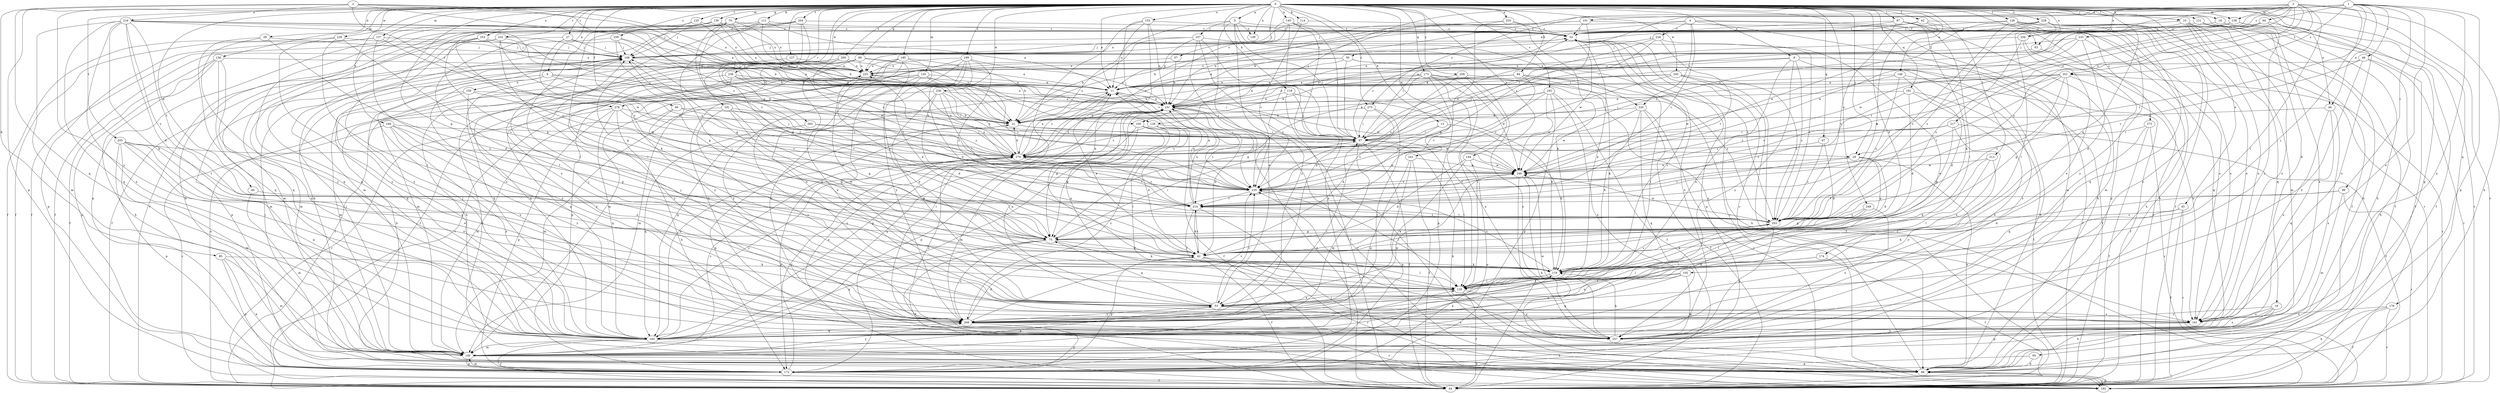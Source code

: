 strict digraph  {
0;
1;
2;
3;
4;
5;
8;
9;
10;
11;
13;
16;
18;
21;
27;
29;
32;
39;
40;
42;
45;
46;
48;
50;
53;
57;
60;
62;
63;
64;
65;
67;
69;
70;
75;
84;
85;
86;
87;
94;
96;
97;
100;
101;
105;
107;
108;
111;
114;
118;
119;
121;
125;
126;
127;
128;
129;
130;
135;
136;
137;
138;
140;
144;
145;
146;
149;
150;
151;
153;
161;
172;
173;
174;
176;
181;
183;
185;
191;
192;
193;
199;
200;
201;
203;
204;
205;
213;
214;
216;
217;
220;
225;
228;
232;
233;
234;
235;
236;
238;
239;
241;
245;
246;
248;
249;
253;
255;
256;
257;
258;
259;
263;
268;
273;
275;
278;
279;
0 -> 5  [label=a];
0 -> 8  [label=a];
0 -> 9  [label=a];
0 -> 10  [label=a];
0 -> 11  [label=a];
0 -> 13  [label=b];
0 -> 16  [label=b];
0 -> 18  [label=b];
0 -> 27  [label=c];
0 -> 29  [label=c];
0 -> 39  [label=d];
0 -> 40  [label=d];
0 -> 42  [label=d];
0 -> 45  [label=e];
0 -> 46  [label=e];
0 -> 57  [label=f];
0 -> 60  [label=f];
0 -> 62  [label=f];
0 -> 65  [label=g];
0 -> 67  [label=g];
0 -> 69  [label=g];
0 -> 70  [label=g];
0 -> 75  [label=g];
0 -> 84  [label=h];
0 -> 87  [label=i];
0 -> 111  [label=k];
0 -> 114  [label=k];
0 -> 118  [label=k];
0 -> 121  [label=l];
0 -> 125  [label=l];
0 -> 126  [label=l];
0 -> 127  [label=l];
0 -> 130  [label=m];
0 -> 135  [label=m];
0 -> 136  [label=m];
0 -> 137  [label=m];
0 -> 138  [label=m];
0 -> 144  [label=n];
0 -> 145  [label=n];
0 -> 146  [label=n];
0 -> 149  [label=n];
0 -> 153  [label=o];
0 -> 172  [label=p];
0 -> 173  [label=q];
0 -> 174  [label=q];
0 -> 176  [label=q];
0 -> 181  [label=q];
0 -> 185  [label=r];
0 -> 191  [label=r];
0 -> 192  [label=r];
0 -> 193  [label=s];
0 -> 199  [label=s];
0 -> 200  [label=s];
0 -> 204  [label=t];
0 -> 205  [label=t];
0 -> 213  [label=t];
0 -> 228  [label=v];
0 -> 232  [label=v];
0 -> 236  [label=w];
0 -> 238  [label=w];
0 -> 239  [label=w];
0 -> 241  [label=w];
0 -> 245  [label=w];
0 -> 248  [label=x];
0 -> 249  [label=x];
0 -> 253  [label=x];
0 -> 255  [label=x];
0 -> 256  [label=x];
0 -> 258  [label=y];
0 -> 259  [label=y];
0 -> 263  [label=y];
0 -> 268  [label=y];
0 -> 273  [label=z];
0 -> 275  [label=z];
1 -> 21  [label=b];
1 -> 46  [label=e];
1 -> 48  [label=e];
1 -> 94  [label=i];
1 -> 96  [label=i];
1 -> 100  [label=j];
1 -> 128  [label=l];
1 -> 161  [label=o];
1 -> 172  [label=p];
1 -> 201  [label=s];
1 -> 214  [label=t];
1 -> 256  [label=x];
1 -> 257  [label=x];
1 -> 275  [label=z];
2 -> 11  [label=a];
2 -> 29  [label=c];
2 -> 85  [label=h];
2 -> 100  [label=j];
2 -> 128  [label=l];
2 -> 183  [label=q];
2 -> 216  [label=u];
2 -> 278  [label=z];
3 -> 29  [label=c];
3 -> 63  [label=f];
3 -> 86  [label=h];
3 -> 97  [label=i];
3 -> 101  [label=j];
3 -> 105  [label=j];
3 -> 129  [label=l];
3 -> 138  [label=m];
3 -> 201  [label=s];
3 -> 203  [label=s];
3 -> 217  [label=u];
3 -> 233  [label=v];
4 -> 50  [label=e];
4 -> 63  [label=f];
4 -> 86  [label=h];
4 -> 140  [label=m];
4 -> 220  [label=u];
4 -> 234  [label=v];
4 -> 235  [label=v];
4 -> 278  [label=z];
5 -> 32  [label=c];
5 -> 53  [label=e];
5 -> 97  [label=i];
5 -> 107  [label=j];
5 -> 149  [label=n];
5 -> 220  [label=u];
5 -> 268  [label=y];
5 -> 279  [label=z];
8 -> 11  [label=a];
8 -> 53  [label=e];
8 -> 64  [label=f];
8 -> 86  [label=h];
8 -> 203  [label=s];
8 -> 225  [label=u];
8 -> 268  [label=y];
9 -> 21  [label=b];
9 -> 140  [label=m];
9 -> 150  [label=n];
9 -> 151  [label=n];
9 -> 268  [label=y];
9 -> 279  [label=z];
10 -> 32  [label=c];
10 -> 64  [label=f];
10 -> 140  [label=m];
10 -> 161  [label=o];
10 -> 183  [label=q];
10 -> 246  [label=w];
11 -> 151  [label=n];
11 -> 183  [label=q];
11 -> 246  [label=w];
11 -> 279  [label=z];
13 -> 97  [label=i];
13 -> 119  [label=k];
13 -> 235  [label=v];
16 -> 86  [label=h];
16 -> 161  [label=o];
16 -> 172  [label=p];
16 -> 257  [label=x];
16 -> 268  [label=y];
18 -> 32  [label=c];
18 -> 64  [label=f];
18 -> 86  [label=h];
18 -> 257  [label=x];
21 -> 97  [label=i];
21 -> 172  [label=p];
21 -> 246  [label=w];
27 -> 21  [label=b];
27 -> 108  [label=j];
27 -> 129  [label=l];
27 -> 246  [label=w];
29 -> 42  [label=d];
29 -> 75  [label=g];
29 -> 86  [label=h];
29 -> 214  [label=t];
29 -> 246  [label=w];
32 -> 108  [label=j];
32 -> 119  [label=k];
32 -> 172  [label=p];
32 -> 192  [label=r];
32 -> 203  [label=s];
32 -> 246  [label=w];
32 -> 257  [label=x];
39 -> 42  [label=d];
39 -> 108  [label=j];
39 -> 183  [label=q];
39 -> 268  [label=y];
40 -> 140  [label=m];
40 -> 214  [label=t];
42 -> 11  [label=a];
42 -> 64  [label=f];
42 -> 119  [label=k];
42 -> 129  [label=l];
42 -> 151  [label=n];
42 -> 172  [label=p];
42 -> 192  [label=r];
42 -> 214  [label=t];
42 -> 225  [label=u];
45 -> 64  [label=f];
45 -> 119  [label=k];
45 -> 192  [label=r];
45 -> 203  [label=s];
46 -> 21  [label=b];
46 -> 161  [label=o];
46 -> 183  [label=q];
46 -> 257  [label=x];
48 -> 86  [label=h];
48 -> 192  [label=r];
48 -> 225  [label=u];
48 -> 235  [label=v];
48 -> 268  [label=y];
50 -> 11  [label=a];
50 -> 64  [label=f];
50 -> 97  [label=i];
50 -> 151  [label=n];
50 -> 225  [label=u];
50 -> 257  [label=x];
53 -> 75  [label=g];
53 -> 108  [label=j];
53 -> 151  [label=n];
53 -> 161  [label=o];
53 -> 235  [label=v];
53 -> 257  [label=x];
53 -> 268  [label=y];
57 -> 151  [label=n];
57 -> 225  [label=u];
60 -> 21  [label=b];
60 -> 42  [label=d];
60 -> 140  [label=m];
60 -> 279  [label=z];
62 -> 32  [label=c];
62 -> 161  [label=o];
62 -> 172  [label=p];
62 -> 203  [label=s];
62 -> 225  [label=u];
63 -> 86  [label=h];
63 -> 97  [label=i];
64 -> 11  [label=a];
64 -> 151  [label=n];
64 -> 225  [label=u];
65 -> 86  [label=h];
65 -> 172  [label=p];
67 -> 42  [label=d];
67 -> 203  [label=s];
67 -> 279  [label=z];
69 -> 11  [label=a];
69 -> 42  [label=d];
69 -> 53  [label=e];
69 -> 86  [label=h];
69 -> 140  [label=m];
69 -> 225  [label=u];
69 -> 268  [label=y];
70 -> 32  [label=c];
70 -> 86  [label=h];
70 -> 129  [label=l];
70 -> 151  [label=n];
70 -> 183  [label=q];
70 -> 225  [label=u];
70 -> 235  [label=v];
70 -> 279  [label=z];
75 -> 42  [label=d];
75 -> 64  [label=f];
75 -> 97  [label=i];
75 -> 108  [label=j];
75 -> 119  [label=k];
75 -> 183  [label=q];
75 -> 268  [label=y];
84 -> 11  [label=a];
84 -> 21  [label=b];
84 -> 86  [label=h];
84 -> 119  [label=k];
84 -> 129  [label=l];
84 -> 151  [label=n];
84 -> 214  [label=t];
85 -> 86  [label=h];
85 -> 119  [label=k];
85 -> 140  [label=m];
85 -> 172  [label=p];
86 -> 32  [label=c];
86 -> 108  [label=j];
86 -> 192  [label=r];
87 -> 32  [label=c];
87 -> 119  [label=k];
87 -> 129  [label=l];
87 -> 140  [label=m];
87 -> 151  [label=n];
87 -> 203  [label=s];
94 -> 32  [label=c];
94 -> 97  [label=i];
94 -> 151  [label=n];
94 -> 161  [label=o];
94 -> 268  [label=y];
96 -> 42  [label=d];
96 -> 140  [label=m];
96 -> 192  [label=r];
96 -> 214  [label=t];
97 -> 32  [label=c];
97 -> 64  [label=f];
97 -> 86  [label=h];
97 -> 129  [label=l];
97 -> 140  [label=m];
97 -> 279  [label=z];
100 -> 75  [label=g];
100 -> 97  [label=i];
100 -> 140  [label=m];
100 -> 183  [label=q];
100 -> 246  [label=w];
101 -> 21  [label=b];
101 -> 32  [label=c];
101 -> 108  [label=j];
101 -> 161  [label=o];
101 -> 279  [label=z];
105 -> 53  [label=e];
105 -> 129  [label=l];
105 -> 140  [label=m];
105 -> 183  [label=q];
105 -> 268  [label=y];
107 -> 11  [label=a];
107 -> 21  [label=b];
107 -> 97  [label=i];
107 -> 108  [label=j];
107 -> 192  [label=r];
107 -> 203  [label=s];
107 -> 235  [label=v];
108 -> 32  [label=c];
108 -> 64  [label=f];
108 -> 140  [label=m];
108 -> 183  [label=q];
108 -> 214  [label=t];
108 -> 225  [label=u];
111 -> 11  [label=a];
111 -> 21  [label=b];
111 -> 32  [label=c];
111 -> 75  [label=g];
111 -> 119  [label=k];
111 -> 183  [label=q];
114 -> 32  [label=c];
114 -> 108  [label=j];
114 -> 235  [label=v];
118 -> 64  [label=f];
118 -> 97  [label=i];
118 -> 119  [label=k];
118 -> 151  [label=n];
119 -> 129  [label=l];
119 -> 203  [label=s];
119 -> 235  [label=v];
121 -> 32  [label=c];
121 -> 64  [label=f];
121 -> 86  [label=h];
121 -> 161  [label=o];
125 -> 32  [label=c];
125 -> 75  [label=g];
125 -> 108  [label=j];
125 -> 225  [label=u];
126 -> 32  [label=c];
126 -> 86  [label=h];
126 -> 161  [label=o];
126 -> 183  [label=q];
126 -> 203  [label=s];
126 -> 246  [label=w];
126 -> 268  [label=y];
127 -> 183  [label=q];
127 -> 225  [label=u];
128 -> 42  [label=d];
128 -> 64  [label=f];
128 -> 97  [label=i];
128 -> 129  [label=l];
128 -> 268  [label=y];
128 -> 279  [label=z];
129 -> 32  [label=c];
129 -> 53  [label=e];
129 -> 64  [label=f];
129 -> 151  [label=n];
129 -> 257  [label=x];
130 -> 11  [label=a];
130 -> 32  [label=c];
130 -> 108  [label=j];
130 -> 129  [label=l];
130 -> 172  [label=p];
130 -> 225  [label=u];
135 -> 11  [label=a];
135 -> 53  [label=e];
135 -> 64  [label=f];
135 -> 97  [label=i];
135 -> 192  [label=r];
135 -> 235  [label=v];
135 -> 268  [label=y];
136 -> 64  [label=f];
136 -> 86  [label=h];
136 -> 140  [label=m];
136 -> 172  [label=p];
136 -> 183  [label=q];
136 -> 225  [label=u];
137 -> 64  [label=f];
137 -> 108  [label=j];
137 -> 161  [label=o];
137 -> 172  [label=p];
137 -> 235  [label=v];
138 -> 32  [label=c];
138 -> 64  [label=f];
138 -> 97  [label=i];
138 -> 192  [label=r];
138 -> 214  [label=t];
140 -> 53  [label=e];
140 -> 86  [label=h];
140 -> 108  [label=j];
140 -> 172  [label=p];
140 -> 268  [label=y];
140 -> 279  [label=z];
144 -> 42  [label=d];
144 -> 53  [label=e];
144 -> 172  [label=p];
144 -> 246  [label=w];
145 -> 32  [label=c];
145 -> 53  [label=e];
145 -> 97  [label=i];
145 -> 172  [label=p];
145 -> 225  [label=u];
145 -> 279  [label=z];
146 -> 11  [label=a];
146 -> 42  [label=d];
146 -> 64  [label=f];
146 -> 203  [label=s];
146 -> 246  [label=w];
150 -> 151  [label=n];
150 -> 183  [label=q];
150 -> 246  [label=w];
150 -> 257  [label=x];
150 -> 268  [label=y];
151 -> 21  [label=b];
151 -> 75  [label=g];
151 -> 172  [label=p];
151 -> 183  [label=q];
151 -> 192  [label=r];
151 -> 214  [label=t];
151 -> 235  [label=v];
151 -> 268  [label=y];
153 -> 11  [label=a];
153 -> 32  [label=c];
153 -> 119  [label=k];
153 -> 151  [label=n];
153 -> 192  [label=r];
153 -> 235  [label=v];
161 -> 108  [label=j];
161 -> 257  [label=x];
172 -> 64  [label=f];
172 -> 140  [label=m];
172 -> 279  [label=z];
173 -> 11  [label=a];
173 -> 75  [label=g];
173 -> 129  [label=l];
173 -> 172  [label=p];
173 -> 203  [label=s];
173 -> 235  [label=v];
173 -> 246  [label=w];
173 -> 257  [label=x];
174 -> 64  [label=f];
174 -> 119  [label=k];
174 -> 129  [label=l];
176 -> 64  [label=f];
176 -> 86  [label=h];
176 -> 161  [label=o];
176 -> 192  [label=r];
181 -> 42  [label=d];
181 -> 64  [label=f];
181 -> 151  [label=n];
181 -> 235  [label=v];
181 -> 257  [label=x];
183 -> 21  [label=b];
183 -> 64  [label=f];
183 -> 86  [label=h];
183 -> 108  [label=j];
183 -> 119  [label=k];
183 -> 129  [label=l];
183 -> 140  [label=m];
183 -> 279  [label=z];
185 -> 21  [label=b];
185 -> 53  [label=e];
185 -> 64  [label=f];
185 -> 172  [label=p];
185 -> 225  [label=u];
185 -> 257  [label=x];
191 -> 21  [label=b];
191 -> 42  [label=d];
191 -> 75  [label=g];
191 -> 140  [label=m];
191 -> 161  [label=o];
191 -> 235  [label=v];
192 -> 86  [label=h];
193 -> 21  [label=b];
193 -> 64  [label=f];
193 -> 151  [label=n];
193 -> 172  [label=p];
193 -> 235  [label=v];
193 -> 246  [label=w];
193 -> 257  [label=x];
199 -> 42  [label=d];
199 -> 53  [label=e];
199 -> 140  [label=m];
199 -> 151  [label=n];
199 -> 203  [label=s];
199 -> 225  [label=u];
199 -> 257  [label=x];
199 -> 268  [label=y];
200 -> 151  [label=n];
200 -> 172  [label=p];
200 -> 183  [label=q];
200 -> 225  [label=u];
200 -> 246  [label=w];
200 -> 279  [label=z];
201 -> 11  [label=a];
201 -> 21  [label=b];
201 -> 75  [label=g];
201 -> 97  [label=i];
201 -> 161  [label=o];
201 -> 192  [label=r];
201 -> 203  [label=s];
201 -> 214  [label=t];
201 -> 246  [label=w];
203 -> 75  [label=g];
203 -> 119  [label=k];
203 -> 214  [label=t];
203 -> 246  [label=w];
203 -> 257  [label=x];
204 -> 32  [label=c];
204 -> 64  [label=f];
204 -> 75  [label=g];
204 -> 86  [label=h];
204 -> 140  [label=m];
204 -> 268  [label=y];
205 -> 53  [label=e];
205 -> 140  [label=m];
205 -> 161  [label=o];
205 -> 172  [label=p];
205 -> 183  [label=q];
205 -> 214  [label=t];
205 -> 279  [label=z];
213 -> 119  [label=k];
213 -> 129  [label=l];
213 -> 246  [label=w];
213 -> 268  [label=y];
214 -> 11  [label=a];
214 -> 42  [label=d];
214 -> 129  [label=l];
214 -> 151  [label=n];
214 -> 192  [label=r];
214 -> 203  [label=s];
214 -> 279  [label=z];
216 -> 11  [label=a];
216 -> 21  [label=b];
216 -> 32  [label=c];
216 -> 42  [label=d];
216 -> 97  [label=i];
216 -> 119  [label=k];
216 -> 140  [label=m];
216 -> 183  [label=q];
216 -> 203  [label=s];
216 -> 214  [label=t];
216 -> 257  [label=x];
217 -> 53  [label=e];
217 -> 64  [label=f];
217 -> 75  [label=g];
217 -> 97  [label=i];
217 -> 235  [label=v];
217 -> 279  [label=z];
220 -> 21  [label=b];
220 -> 64  [label=f];
220 -> 119  [label=k];
220 -> 183  [label=q];
220 -> 192  [label=r];
220 -> 246  [label=w];
225 -> 11  [label=a];
225 -> 86  [label=h];
225 -> 183  [label=q];
225 -> 203  [label=s];
228 -> 32  [label=c];
228 -> 64  [label=f];
228 -> 108  [label=j];
228 -> 129  [label=l];
228 -> 192  [label=r];
228 -> 203  [label=s];
228 -> 257  [label=x];
232 -> 21  [label=b];
232 -> 64  [label=f];
232 -> 75  [label=g];
232 -> 108  [label=j];
232 -> 140  [label=m];
232 -> 279  [label=z];
233 -> 42  [label=d];
233 -> 108  [label=j];
233 -> 183  [label=q];
233 -> 246  [label=w];
233 -> 279  [label=z];
234 -> 53  [label=e];
234 -> 97  [label=i];
234 -> 108  [label=j];
234 -> 214  [label=t];
234 -> 279  [label=z];
235 -> 11  [label=a];
235 -> 108  [label=j];
235 -> 129  [label=l];
235 -> 214  [label=t];
235 -> 225  [label=u];
236 -> 42  [label=d];
236 -> 53  [label=e];
236 -> 97  [label=i];
236 -> 140  [label=m];
236 -> 151  [label=n];
236 -> 214  [label=t];
236 -> 279  [label=z];
238 -> 11  [label=a];
238 -> 86  [label=h];
238 -> 97  [label=i];
238 -> 235  [label=v];
238 -> 268  [label=y];
239 -> 64  [label=f];
239 -> 108  [label=j];
239 -> 129  [label=l];
239 -> 203  [label=s];
239 -> 268  [label=y];
241 -> 64  [label=f];
241 -> 172  [label=p];
241 -> 183  [label=q];
241 -> 246  [label=w];
245 -> 11  [label=a];
245 -> 64  [label=f];
245 -> 151  [label=n];
245 -> 192  [label=r];
245 -> 203  [label=s];
245 -> 235  [label=v];
246 -> 64  [label=f];
246 -> 86  [label=h];
246 -> 235  [label=v];
248 -> 53  [label=e];
248 -> 75  [label=g];
248 -> 97  [label=i];
248 -> 192  [label=r];
248 -> 257  [label=x];
248 -> 268  [label=y];
249 -> 75  [label=g];
249 -> 129  [label=l];
249 -> 203  [label=s];
249 -> 257  [label=x];
253 -> 108  [label=j];
253 -> 183  [label=q];
253 -> 225  [label=u];
253 -> 235  [label=v];
253 -> 268  [label=y];
255 -> 32  [label=c];
255 -> 75  [label=g];
255 -> 119  [label=k];
255 -> 151  [label=n];
256 -> 53  [label=e];
256 -> 64  [label=f];
256 -> 108  [label=j];
256 -> 203  [label=s];
257 -> 119  [label=k];
257 -> 235  [label=v];
257 -> 246  [label=w];
257 -> 279  [label=z];
258 -> 11  [label=a];
258 -> 129  [label=l];
258 -> 161  [label=o];
258 -> 235  [label=v];
258 -> 257  [label=x];
259 -> 21  [label=b];
259 -> 64  [label=f];
259 -> 75  [label=g];
259 -> 108  [label=j];
259 -> 151  [label=n];
263 -> 97  [label=i];
263 -> 161  [label=o];
263 -> 183  [label=q];
263 -> 279  [label=z];
268 -> 42  [label=d];
268 -> 97  [label=i];
268 -> 172  [label=p];
268 -> 183  [label=q];
268 -> 192  [label=r];
268 -> 235  [label=v];
268 -> 246  [label=w];
273 -> 64  [label=f];
273 -> 97  [label=i];
273 -> 183  [label=q];
273 -> 192  [label=r];
275 -> 21  [label=b];
275 -> 42  [label=d];
275 -> 97  [label=i];
275 -> 268  [label=y];
278 -> 21  [label=b];
278 -> 86  [label=h];
278 -> 172  [label=p];
278 -> 183  [label=q];
278 -> 192  [label=r];
278 -> 235  [label=v];
279 -> 11  [label=a];
279 -> 21  [label=b];
279 -> 151  [label=n];
279 -> 172  [label=p];
279 -> 214  [label=t];
279 -> 225  [label=u];
279 -> 246  [label=w];
}
